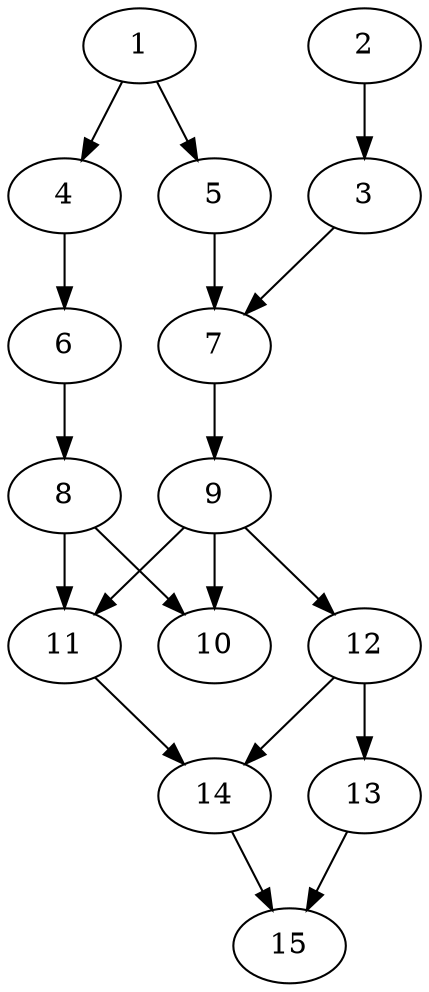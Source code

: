 // DAG automatically generated by daggen at Thu Oct  3 13:59:26 2019
// ./daggen --dot -n 15 --ccr 0.5 --fat 0.5 --regular 0.9 --density 0.7 --mindata 5242880 --maxdata 52428800 
digraph G {
  1 [size="47491072", alpha="0.16", expect_size="23745536"] 
  1 -> 4 [size ="23745536"]
  1 -> 5 [size ="23745536"]
  2 [size="82913280", alpha="0.06", expect_size="41456640"] 
  2 -> 3 [size ="41456640"]
  3 [size="54505472", alpha="0.03", expect_size="27252736"] 
  3 -> 7 [size ="27252736"]
  4 [size="20883456", alpha="0.06", expect_size="10441728"] 
  4 -> 6 [size ="10441728"]
  5 [size="92327936", alpha="0.10", expect_size="46163968"] 
  5 -> 7 [size ="46163968"]
  6 [size="77277184", alpha="0.05", expect_size="38638592"] 
  6 -> 8 [size ="38638592"]
  7 [size="103022592", alpha="0.07", expect_size="51511296"] 
  7 -> 9 [size ="51511296"]
  8 [size="89946112", alpha="0.03", expect_size="44973056"] 
  8 -> 10 [size ="44973056"]
  8 -> 11 [size ="44973056"]
  9 [size="35074048", alpha="0.11", expect_size="17537024"] 
  9 -> 10 [size ="17537024"]
  9 -> 11 [size ="17537024"]
  9 -> 12 [size ="17537024"]
  10 [size="51478528", alpha="0.14", expect_size="25739264"] 
  11 [size="57729024", alpha="0.12", expect_size="28864512"] 
  11 -> 14 [size ="28864512"]
  12 [size="38815744", alpha="0.03", expect_size="19407872"] 
  12 -> 13 [size ="19407872"]
  12 -> 14 [size ="19407872"]
  13 [size="69363712", alpha="0.01", expect_size="34681856"] 
  13 -> 15 [size ="34681856"]
  14 [size="85522432", alpha="0.20", expect_size="42761216"] 
  14 -> 15 [size ="42761216"]
  15 [size="18954240", alpha="0.15", expect_size="9477120"] 
}
